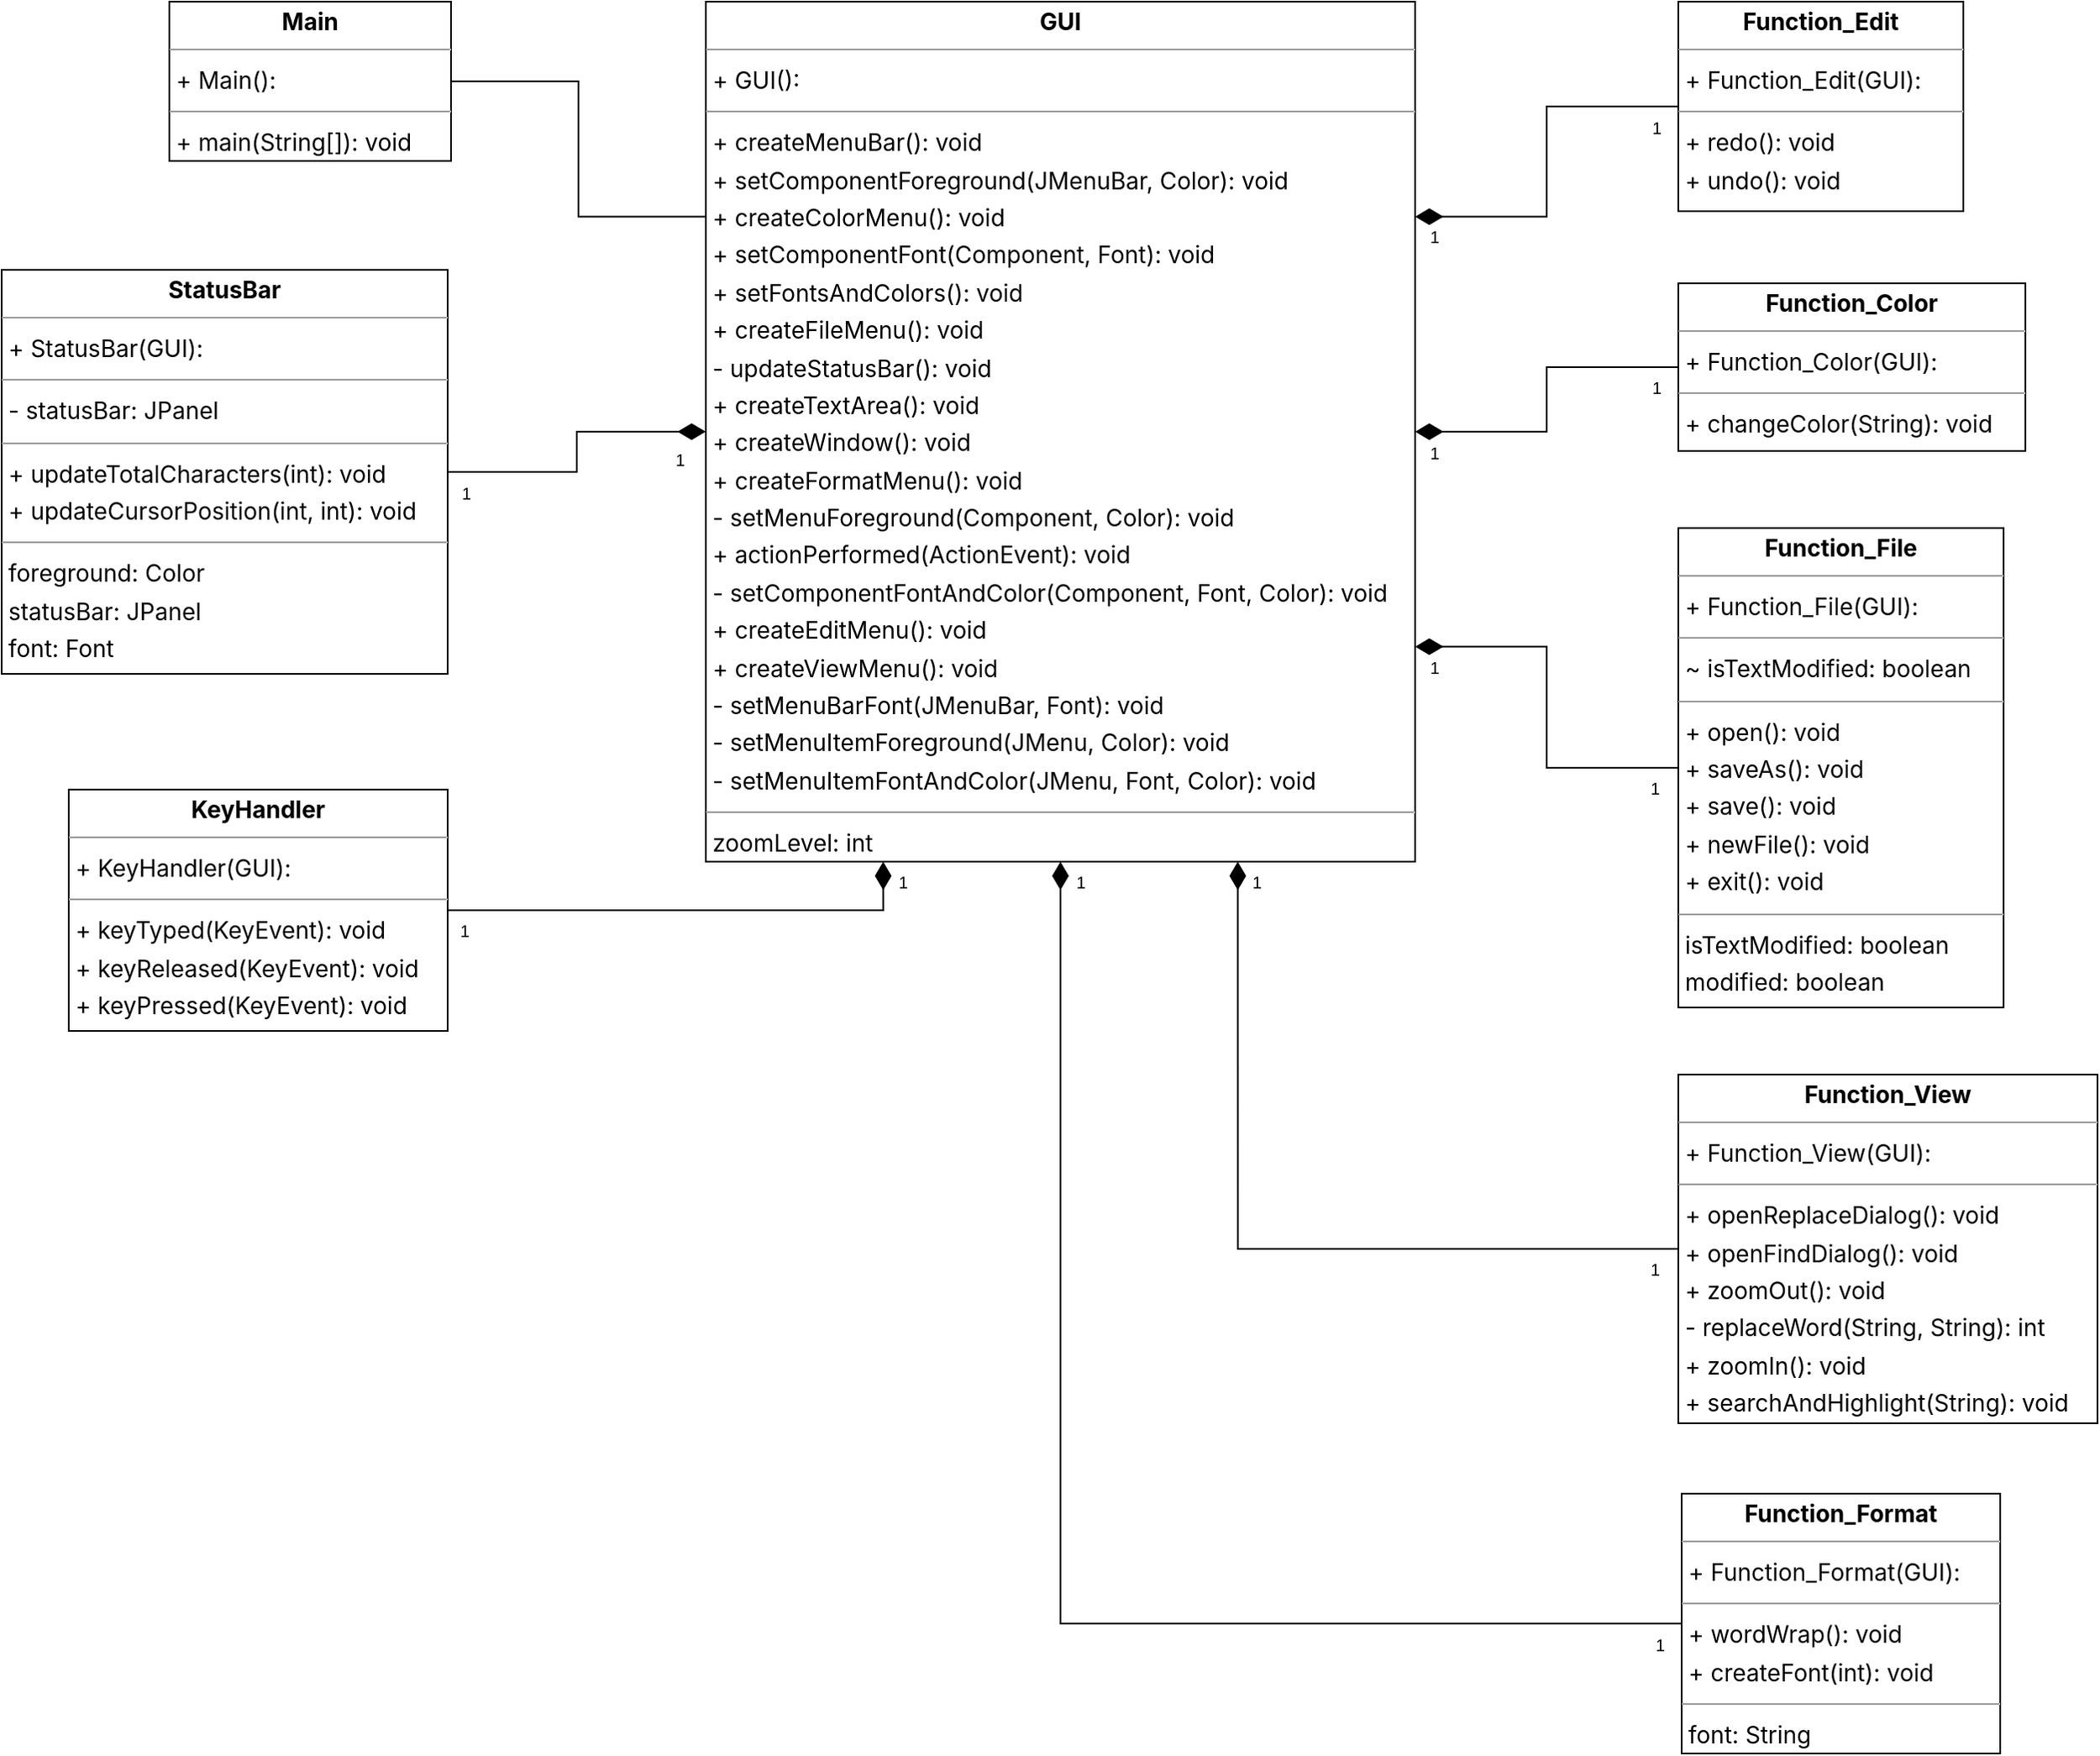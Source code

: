 <mxfile version="24.1.0" type="device">
  <diagram id="196afNwx6LQjIJBEm4-N" name="Page-1">
    <mxGraphModel dx="1675" dy="958" grid="1" gridSize="10" guides="1" tooltips="1" connect="1" arrows="1" fold="1" page="0" pageScale="1" pageWidth="850" pageHeight="1100" background="none" math="0" shadow="0">
      <root>
        <mxCell id="0" />
        <mxCell id="1" parent="0" />
        <mxCell id="Tvca6oWAsq6XaijgG04m-10" value="" style="align=right;html=1;verticalAlign=bottom;endArrow=none;startArrow=diamondThin;startSize=14;startFill=1;edgeStyle=orthogonalEdgeStyle;rounded=0;exitX=1;exitY=0.75;exitDx=0;exitDy=0;entryX=0;entryY=0.5;entryDx=0;entryDy=0;" edge="1" parent="1" source="node4" target="node0">
          <mxGeometry x="1" relative="1" as="geometry">
            <mxPoint x="-227" y="108" as="sourcePoint" />
            <mxPoint x="390" y="43" as="targetPoint" />
          </mxGeometry>
        </mxCell>
        <mxCell id="Tvca6oWAsq6XaijgG04m-11" value="1" style="resizable=0;html=1;align=left;verticalAlign=top;labelBackgroundColor=none;fontSize=10" connectable="0" vertex="1" parent="Tvca6oWAsq6XaijgG04m-10">
          <mxGeometry x="-1" relative="1" as="geometry">
            <mxPoint x="7" as="offset" />
          </mxGeometry>
        </mxCell>
        <mxCell id="Tvca6oWAsq6XaijgG04m-12" value="1" style="resizable=0;html=1;align=right;verticalAlign=top;labelBackgroundColor=none;fontSize=10" connectable="0" vertex="1" parent="Tvca6oWAsq6XaijgG04m-10">
          <mxGeometry x="1" relative="1" as="geometry">
            <mxPoint x="-10" as="offset" />
          </mxGeometry>
        </mxCell>
        <mxCell id="node3" value="&lt;p style=&quot;margin:0px;margin-top:4px;text-align:center;&quot;&gt;&lt;b&gt;Function_Color&lt;/b&gt;&lt;/p&gt;&lt;hr size=&quot;1&quot;/&gt;&lt;p style=&quot;margin:0 0 0 4px;line-height:1.6;&quot;&gt;+ Function_Color(GUI): &lt;/p&gt;&lt;hr size=&quot;1&quot;/&gt;&lt;p style=&quot;margin:0 0 0 4px;line-height:1.6;&quot;&gt;+ changeColor(String): void&lt;/p&gt;" style="verticalAlign=top;align=left;overflow=fill;fontSize=14;fontFamily=Inter;html=1;rounded=0;shadow=0;comic=0;labelBackgroundColor=none;strokeWidth=1;" parent="1" vertex="1">
          <mxGeometry x="370" y="128" width="207" height="100" as="geometry" />
        </mxCell>
        <mxCell id="node7" value="&lt;p style=&quot;margin:0px;margin-top:4px;text-align:center;&quot;&gt;&lt;b&gt;Function_Edit&lt;/b&gt;&lt;/p&gt;&lt;hr size=&quot;1&quot;/&gt;&lt;p style=&quot;margin:0 0 0 4px;line-height:1.6;&quot;&gt;+ Function_Edit(GUI): &lt;/p&gt;&lt;hr size=&quot;1&quot;/&gt;&lt;p style=&quot;margin:0 0 0 4px;line-height:1.6;&quot;&gt;+ redo(): void&lt;br/&gt;+ undo(): void&lt;/p&gt;" style="verticalAlign=top;align=left;overflow=fill;fontSize=14;fontFamily=Inter;html=1;rounded=0;shadow=0;comic=0;labelBackgroundColor=none;strokeWidth=1;" parent="1" vertex="1">
          <mxGeometry x="370" y="-40" width="170" height="125" as="geometry" />
        </mxCell>
        <mxCell id="node0" value="&lt;p style=&quot;margin:0px;margin-top:4px;text-align:center;&quot;&gt;&lt;b&gt;Function_File&lt;/b&gt;&lt;/p&gt;&lt;hr size=&quot;1&quot;/&gt;&lt;p style=&quot;margin:0 0 0 4px;line-height:1.6;&quot;&gt;+ Function_File(GUI): &lt;/p&gt;&lt;hr size=&quot;1&quot;/&gt;&lt;p style=&quot;margin:0 0 0 4px;line-height:1.6;&quot;&gt;~ isTextModified: boolean&lt;/p&gt;&lt;hr size=&quot;1&quot;/&gt;&lt;p style=&quot;margin:0 0 0 4px;line-height:1.6;&quot;&gt;+ open(): void&lt;br/&gt;+ saveAs(): void&lt;br/&gt;+ save(): void&lt;br/&gt;+ newFile(): void&lt;br/&gt;+ exit(): void&lt;/p&gt;&lt;hr size=&quot;1&quot;/&gt;&lt;p style=&quot;margin:0 0 0 4px;line-height:1.6;&quot;&gt; isTextModified: boolean&lt;br/&gt; modified: boolean&lt;/p&gt;" style="verticalAlign=top;align=left;overflow=fill;fontSize=14;fontFamily=Inter;html=1;rounded=0;shadow=0;comic=0;labelBackgroundColor=none;strokeWidth=1;" parent="1" vertex="1">
          <mxGeometry x="370" y="274" width="194" height="286" as="geometry" />
        </mxCell>
        <mxCell id="node8" value="&lt;p style=&quot;margin:0px;margin-top:4px;text-align:center;&quot;&gt;&lt;b&gt;Function_Format&lt;/b&gt;&lt;/p&gt;&lt;hr size=&quot;1&quot;/&gt;&lt;p style=&quot;margin:0 0 0 4px;line-height:1.6;&quot;&gt;+ Function_Format(GUI): &lt;/p&gt;&lt;hr size=&quot;1&quot;/&gt;&lt;p style=&quot;margin:0 0 0 4px;line-height:1.6;&quot;&gt;+ wordWrap(): void&lt;br/&gt;+ createFont(int): void&lt;/p&gt;&lt;hr size=&quot;1&quot;/&gt;&lt;p style=&quot;margin:0 0 0 4px;line-height:1.6;&quot;&gt; font: String&lt;/p&gt;" style="verticalAlign=top;align=left;overflow=fill;fontSize=14;fontFamily=Inter;html=1;rounded=0;shadow=0;comic=0;labelBackgroundColor=none;strokeWidth=1;" parent="1" vertex="1">
          <mxGeometry x="372" y="850" width="190" height="155" as="geometry" />
        </mxCell>
        <mxCell id="node6" value="&lt;p style=&quot;margin:0px;margin-top:4px;text-align:center;&quot;&gt;&lt;b&gt;Function_View&lt;/b&gt;&lt;/p&gt;&lt;hr size=&quot;1&quot;/&gt;&lt;p style=&quot;margin:0 0 0 4px;line-height:1.6;&quot;&gt;+ Function_View(GUI): &lt;/p&gt;&lt;hr size=&quot;1&quot;/&gt;&lt;p style=&quot;margin:0 0 0 4px;line-height:1.6;&quot;&gt;+ openReplaceDialog(): void&lt;br/&gt;+ openFindDialog(): void&lt;br/&gt;+ zoomOut(): void&lt;br/&gt;- replaceWord(String, String): int&lt;br/&gt;+ zoomIn(): void&lt;br/&gt;+ searchAndHighlight(String): void&lt;/p&gt;" style="verticalAlign=top;align=left;overflow=fill;fontSize=14;fontFamily=Inter;html=1;rounded=0;shadow=0;comic=0;labelBackgroundColor=none;strokeWidth=1;" parent="1" vertex="1">
          <mxGeometry x="370" y="600" width="250" height="208" as="geometry" />
        </mxCell>
        <mxCell id="node4" value="&lt;p style=&quot;margin:0px;margin-top:4px;text-align:center;&quot;&gt;&lt;b&gt;GUI&lt;/b&gt;&lt;/p&gt;&lt;hr size=&quot;1&quot;/&gt;&lt;p style=&quot;margin:0 0 0 4px;line-height:1.6;&quot;&gt;+ GUI(): &lt;/p&gt;&lt;hr size=&quot;1&quot;/&gt;&lt;p style=&quot;margin:0 0 0 4px;line-height:1.6;&quot;&gt;+ createMenuBar(): void&lt;br/&gt;+ setComponentForeground(JMenuBar, Color): void&lt;br/&gt;+ createColorMenu(): void&lt;br/&gt;+ setComponentFont(Component, Font): void&lt;br/&gt;+ setFontsAndColors(): void&lt;br/&gt;+ createFileMenu(): void&lt;br/&gt;- updateStatusBar(): void&lt;br/&gt;+ createTextArea(): void&lt;br/&gt;+ createWindow(): void&lt;br/&gt;+ createFormatMenu(): void&lt;br/&gt;- setMenuForeground(Component, Color): void&lt;br/&gt;+ actionPerformed(ActionEvent): void&lt;br/&gt;- setComponentFontAndColor(Component, Font, Color): void&lt;br/&gt;+ createEditMenu(): void&lt;br/&gt;+ createViewMenu(): void&lt;br/&gt;- setMenuBarFont(JMenuBar, Font): void&lt;br/&gt;- setMenuItemForeground(JMenu, Color): void&lt;br/&gt;- setMenuItemFontAndColor(JMenu, Font, Color): void&lt;/p&gt;&lt;hr size=&quot;1&quot;/&gt;&lt;p style=&quot;margin:0 0 0 4px;line-height:1.6;&quot;&gt; zoomLevel: int&lt;/p&gt;" style="verticalAlign=top;align=left;overflow=fill;fontSize=14;fontFamily=Inter;html=1;rounded=0;shadow=0;comic=0;labelBackgroundColor=none;strokeWidth=1;" parent="1" vertex="1">
          <mxGeometry x="-210" y="-40" width="423" height="513" as="geometry" />
        </mxCell>
        <mxCell id="node1" value="&lt;p style=&quot;margin:0px;margin-top:4px;text-align:center;&quot;&gt;&lt;b&gt;KeyHandler&lt;/b&gt;&lt;/p&gt;&lt;hr size=&quot;1&quot;/&gt;&lt;p style=&quot;margin:0 0 0 4px;line-height:1.6;&quot;&gt;+ KeyHandler(GUI): &lt;/p&gt;&lt;hr size=&quot;1&quot;/&gt;&lt;p style=&quot;margin:0 0 0 4px;line-height:1.6;&quot;&gt;+ keyTyped(KeyEvent): void&lt;br/&gt;+ keyReleased(KeyEvent): void&lt;br/&gt;+ keyPressed(KeyEvent): void&lt;/p&gt;" style="verticalAlign=top;align=left;overflow=fill;fontSize=14;fontFamily=Inter;html=1;rounded=0;shadow=0;comic=0;labelBackgroundColor=none;strokeWidth=1;" parent="1" vertex="1">
          <mxGeometry x="-590" y="430" width="226" height="144" as="geometry" />
        </mxCell>
        <mxCell id="node2" value="&lt;p style=&quot;margin:0px;margin-top:4px;text-align:center;&quot;&gt;&lt;b&gt;Main&lt;/b&gt;&lt;/p&gt;&lt;hr size=&quot;1&quot;/&gt;&lt;p style=&quot;margin:0 0 0 4px;line-height:1.6;&quot;&gt;+ Main(): &lt;/p&gt;&lt;hr size=&quot;1&quot;/&gt;&lt;p style=&quot;margin:0 0 0 4px;line-height:1.6;&quot;&gt;+ main(String[]): void&lt;/p&gt;" style="verticalAlign=top;align=left;overflow=fill;fontSize=14;fontFamily=Inter;html=1;rounded=0;shadow=0;comic=0;labelBackgroundColor=none;strokeWidth=1;" parent="1" vertex="1">
          <mxGeometry x="-530" y="-40" width="168" height="95" as="geometry" />
        </mxCell>
        <mxCell id="node5" value="&lt;p style=&quot;margin:0px;margin-top:4px;text-align:center;&quot;&gt;&lt;b&gt;StatusBar&lt;/b&gt;&lt;/p&gt;&lt;hr size=&quot;1&quot;/&gt;&lt;p style=&quot;margin:0 0 0 4px;line-height:1.6;&quot;&gt;+ StatusBar(GUI): &lt;/p&gt;&lt;hr size=&quot;1&quot;/&gt;&lt;p style=&quot;margin:0 0 0 4px;line-height:1.6;&quot;&gt;- statusBar: JPanel&lt;/p&gt;&lt;hr size=&quot;1&quot;/&gt;&lt;p style=&quot;margin:0 0 0 4px;line-height:1.6;&quot;&gt;+ updateTotalCharacters(int): void&lt;br/&gt;+ updateCursorPosition(int, int): void&lt;/p&gt;&lt;hr size=&quot;1&quot;/&gt;&lt;p style=&quot;margin:0 0 0 4px;line-height:1.6;&quot;&gt; foreground: Color&lt;br/&gt; statusBar: JPanel&lt;br/&gt; font: Font&lt;/p&gt;" style="verticalAlign=top;align=left;overflow=fill;fontSize=14;fontFamily=Inter;html=1;rounded=0;shadow=0;comic=0;labelBackgroundColor=none;strokeWidth=1;" parent="1" vertex="1">
          <mxGeometry x="-630" y="120" width="266" height="241" as="geometry" />
        </mxCell>
        <mxCell id="Tvca6oWAsq6XaijgG04m-1" value="" style="align=right;html=1;verticalAlign=bottom;endArrow=none;startArrow=diamondThin;startSize=14;startFill=1;edgeStyle=orthogonalEdgeStyle;rounded=0;exitX=1;exitY=0.25;exitDx=0;exitDy=0;entryX=0;entryY=0.5;entryDx=0;entryDy=0;" edge="1" parent="1" source="node4" target="node7">
          <mxGeometry x="1" relative="1" as="geometry">
            <mxPoint x="-10" y="-50" as="sourcePoint" />
            <mxPoint x="150" y="-50" as="targetPoint" />
          </mxGeometry>
        </mxCell>
        <mxCell id="Tvca6oWAsq6XaijgG04m-2" value="1" style="resizable=0;html=1;align=left;verticalAlign=top;labelBackgroundColor=none;fontSize=10" connectable="0" vertex="1" parent="Tvca6oWAsq6XaijgG04m-1">
          <mxGeometry x="-1" relative="1" as="geometry">
            <mxPoint x="7" as="offset" />
          </mxGeometry>
        </mxCell>
        <mxCell id="Tvca6oWAsq6XaijgG04m-3" value="1" style="resizable=0;html=1;align=right;verticalAlign=top;labelBackgroundColor=none;fontSize=10" connectable="0" vertex="1" parent="Tvca6oWAsq6XaijgG04m-1">
          <mxGeometry x="1" relative="1" as="geometry">
            <mxPoint x="-10" as="offset" />
          </mxGeometry>
        </mxCell>
        <mxCell id="Tvca6oWAsq6XaijgG04m-7" value="" style="align=right;html=1;verticalAlign=bottom;endArrow=none;startArrow=diamondThin;startSize=14;startFill=1;edgeStyle=orthogonalEdgeStyle;rounded=0;exitX=1;exitY=0.5;exitDx=0;exitDy=0;entryX=0;entryY=0.5;entryDx=0;entryDy=0;" edge="1" parent="1" source="node4" target="node3">
          <mxGeometry x="1" relative="1" as="geometry">
            <mxPoint x="-237" y="98" as="sourcePoint" />
            <mxPoint x="380" y="33" as="targetPoint" />
          </mxGeometry>
        </mxCell>
        <mxCell id="Tvca6oWAsq6XaijgG04m-8" value="1" style="resizable=0;html=1;align=left;verticalAlign=top;labelBackgroundColor=none;fontSize=10" connectable="0" vertex="1" parent="Tvca6oWAsq6XaijgG04m-7">
          <mxGeometry x="-1" relative="1" as="geometry">
            <mxPoint x="7" as="offset" />
          </mxGeometry>
        </mxCell>
        <mxCell id="Tvca6oWAsq6XaijgG04m-9" value="1" style="resizable=0;html=1;align=right;verticalAlign=top;labelBackgroundColor=none;fontSize=10" connectable="0" vertex="1" parent="Tvca6oWAsq6XaijgG04m-7">
          <mxGeometry x="1" relative="1" as="geometry">
            <mxPoint x="-10" as="offset" />
          </mxGeometry>
        </mxCell>
        <mxCell id="Tvca6oWAsq6XaijgG04m-13" value="" style="align=right;html=1;verticalAlign=bottom;endArrow=none;startArrow=diamondThin;startSize=14;startFill=1;edgeStyle=orthogonalEdgeStyle;rounded=0;exitX=0.75;exitY=1;exitDx=0;exitDy=0;entryX=0;entryY=0.5;entryDx=0;entryDy=0;" edge="1" parent="1" source="node4" target="node6">
          <mxGeometry x="1" relative="1" as="geometry">
            <mxPoint x="-210" y="682.73" as="sourcePoint" />
            <mxPoint x="407" y="617.73" as="targetPoint" />
          </mxGeometry>
        </mxCell>
        <mxCell id="Tvca6oWAsq6XaijgG04m-14" value="1" style="resizable=0;html=1;align=left;verticalAlign=top;labelBackgroundColor=none;fontSize=10" connectable="0" vertex="1" parent="Tvca6oWAsq6XaijgG04m-13">
          <mxGeometry x="-1" relative="1" as="geometry">
            <mxPoint x="7" as="offset" />
          </mxGeometry>
        </mxCell>
        <mxCell id="Tvca6oWAsq6XaijgG04m-15" value="1" style="resizable=0;html=1;align=right;verticalAlign=top;labelBackgroundColor=none;fontSize=10" connectable="0" vertex="1" parent="Tvca6oWAsq6XaijgG04m-13">
          <mxGeometry x="1" relative="1" as="geometry">
            <mxPoint x="-10" as="offset" />
          </mxGeometry>
        </mxCell>
        <mxCell id="Tvca6oWAsq6XaijgG04m-16" value="" style="align=right;html=1;verticalAlign=bottom;endArrow=none;startArrow=diamondThin;startSize=14;startFill=1;edgeStyle=orthogonalEdgeStyle;rounded=0;exitX=0.5;exitY=1;exitDx=0;exitDy=0;entryX=0;entryY=0.5;entryDx=0;entryDy=0;" edge="1" parent="1" source="node4" target="node8">
          <mxGeometry x="1" relative="1" as="geometry">
            <mxPoint x="-280" y="795" as="sourcePoint" />
            <mxPoint x="337" y="730" as="targetPoint" />
          </mxGeometry>
        </mxCell>
        <mxCell id="Tvca6oWAsq6XaijgG04m-17" value="1" style="resizable=0;html=1;align=left;verticalAlign=top;labelBackgroundColor=none;fontSize=10" connectable="0" vertex="1" parent="Tvca6oWAsq6XaijgG04m-16">
          <mxGeometry x="-1" relative="1" as="geometry">
            <mxPoint x="7" as="offset" />
          </mxGeometry>
        </mxCell>
        <mxCell id="Tvca6oWAsq6XaijgG04m-18" value="1" style="resizable=0;html=1;align=right;verticalAlign=top;labelBackgroundColor=none;fontSize=10" connectable="0" vertex="1" parent="Tvca6oWAsq6XaijgG04m-16">
          <mxGeometry x="1" relative="1" as="geometry">
            <mxPoint x="-10" as="offset" />
          </mxGeometry>
        </mxCell>
        <mxCell id="Tvca6oWAsq6XaijgG04m-19" value="" style="align=right;html=1;verticalAlign=bottom;endArrow=none;startArrow=diamondThin;startSize=14;startFill=1;edgeStyle=orthogonalEdgeStyle;rounded=0;exitX=0.25;exitY=1;exitDx=0;exitDy=0;entryX=1;entryY=0.5;entryDx=0;entryDy=0;" edge="1" parent="1" source="node4" target="node1">
          <mxGeometry x="1" relative="1" as="geometry">
            <mxPoint x="-367.57" y="668" as="sourcePoint" />
            <mxPoint x="-210.57" y="740" as="targetPoint" />
          </mxGeometry>
        </mxCell>
        <mxCell id="Tvca6oWAsq6XaijgG04m-20" value="1" style="resizable=0;html=1;align=left;verticalAlign=top;labelBackgroundColor=none;fontSize=10" connectable="0" vertex="1" parent="Tvca6oWAsq6XaijgG04m-19">
          <mxGeometry x="-1" relative="1" as="geometry">
            <mxPoint x="7" as="offset" />
          </mxGeometry>
        </mxCell>
        <mxCell id="Tvca6oWAsq6XaijgG04m-21" value="1" style="resizable=0;html=1;align=right;verticalAlign=top;labelBackgroundColor=none;fontSize=10" connectable="0" vertex="1" parent="Tvca6oWAsq6XaijgG04m-19">
          <mxGeometry x="1" relative="1" as="geometry">
            <mxPoint x="14" as="offset" />
          </mxGeometry>
        </mxCell>
        <mxCell id="Tvca6oWAsq6XaijgG04m-22" value="" style="align=right;html=1;verticalAlign=bottom;endArrow=none;startArrow=diamondThin;startSize=14;startFill=1;edgeStyle=orthogonalEdgeStyle;rounded=0;exitX=0;exitY=0.5;exitDx=0;exitDy=0;entryX=1;entryY=0.5;entryDx=0;entryDy=0;" edge="1" parent="1" source="node4" target="node5">
          <mxGeometry x="1" relative="1" as="geometry">
            <mxPoint x="-410" y="380" as="sourcePoint" />
            <mxPoint x="-253" y="452" as="targetPoint" />
          </mxGeometry>
        </mxCell>
        <mxCell id="Tvca6oWAsq6XaijgG04m-23" value="1" style="resizable=0;html=1;align=left;verticalAlign=top;labelBackgroundColor=none;fontSize=10" connectable="0" vertex="1" parent="Tvca6oWAsq6XaijgG04m-22">
          <mxGeometry x="-1" relative="1" as="geometry">
            <mxPoint x="-20" y="4" as="offset" />
          </mxGeometry>
        </mxCell>
        <mxCell id="Tvca6oWAsq6XaijgG04m-24" value="1" style="resizable=0;html=1;align=right;verticalAlign=top;labelBackgroundColor=none;fontSize=10" connectable="0" vertex="1" parent="Tvca6oWAsq6XaijgG04m-22">
          <mxGeometry x="1" relative="1" as="geometry">
            <mxPoint x="14" as="offset" />
          </mxGeometry>
        </mxCell>
        <mxCell id="Tvca6oWAsq6XaijgG04m-25" value="" style="edgeStyle=orthogonalEdgeStyle;html=1;endArrow=none;elbow=vertical;rounded=0;entryX=0;entryY=0.25;entryDx=0;entryDy=0;exitX=1;exitY=0.5;exitDx=0;exitDy=0;" edge="1" parent="1" source="node2" target="node4">
          <mxGeometry width="160" relative="1" as="geometry">
            <mxPoint x="-620" y="80" as="sourcePoint" />
            <mxPoint x="-460" y="80" as="targetPoint" />
          </mxGeometry>
        </mxCell>
      </root>
    </mxGraphModel>
  </diagram>
</mxfile>
